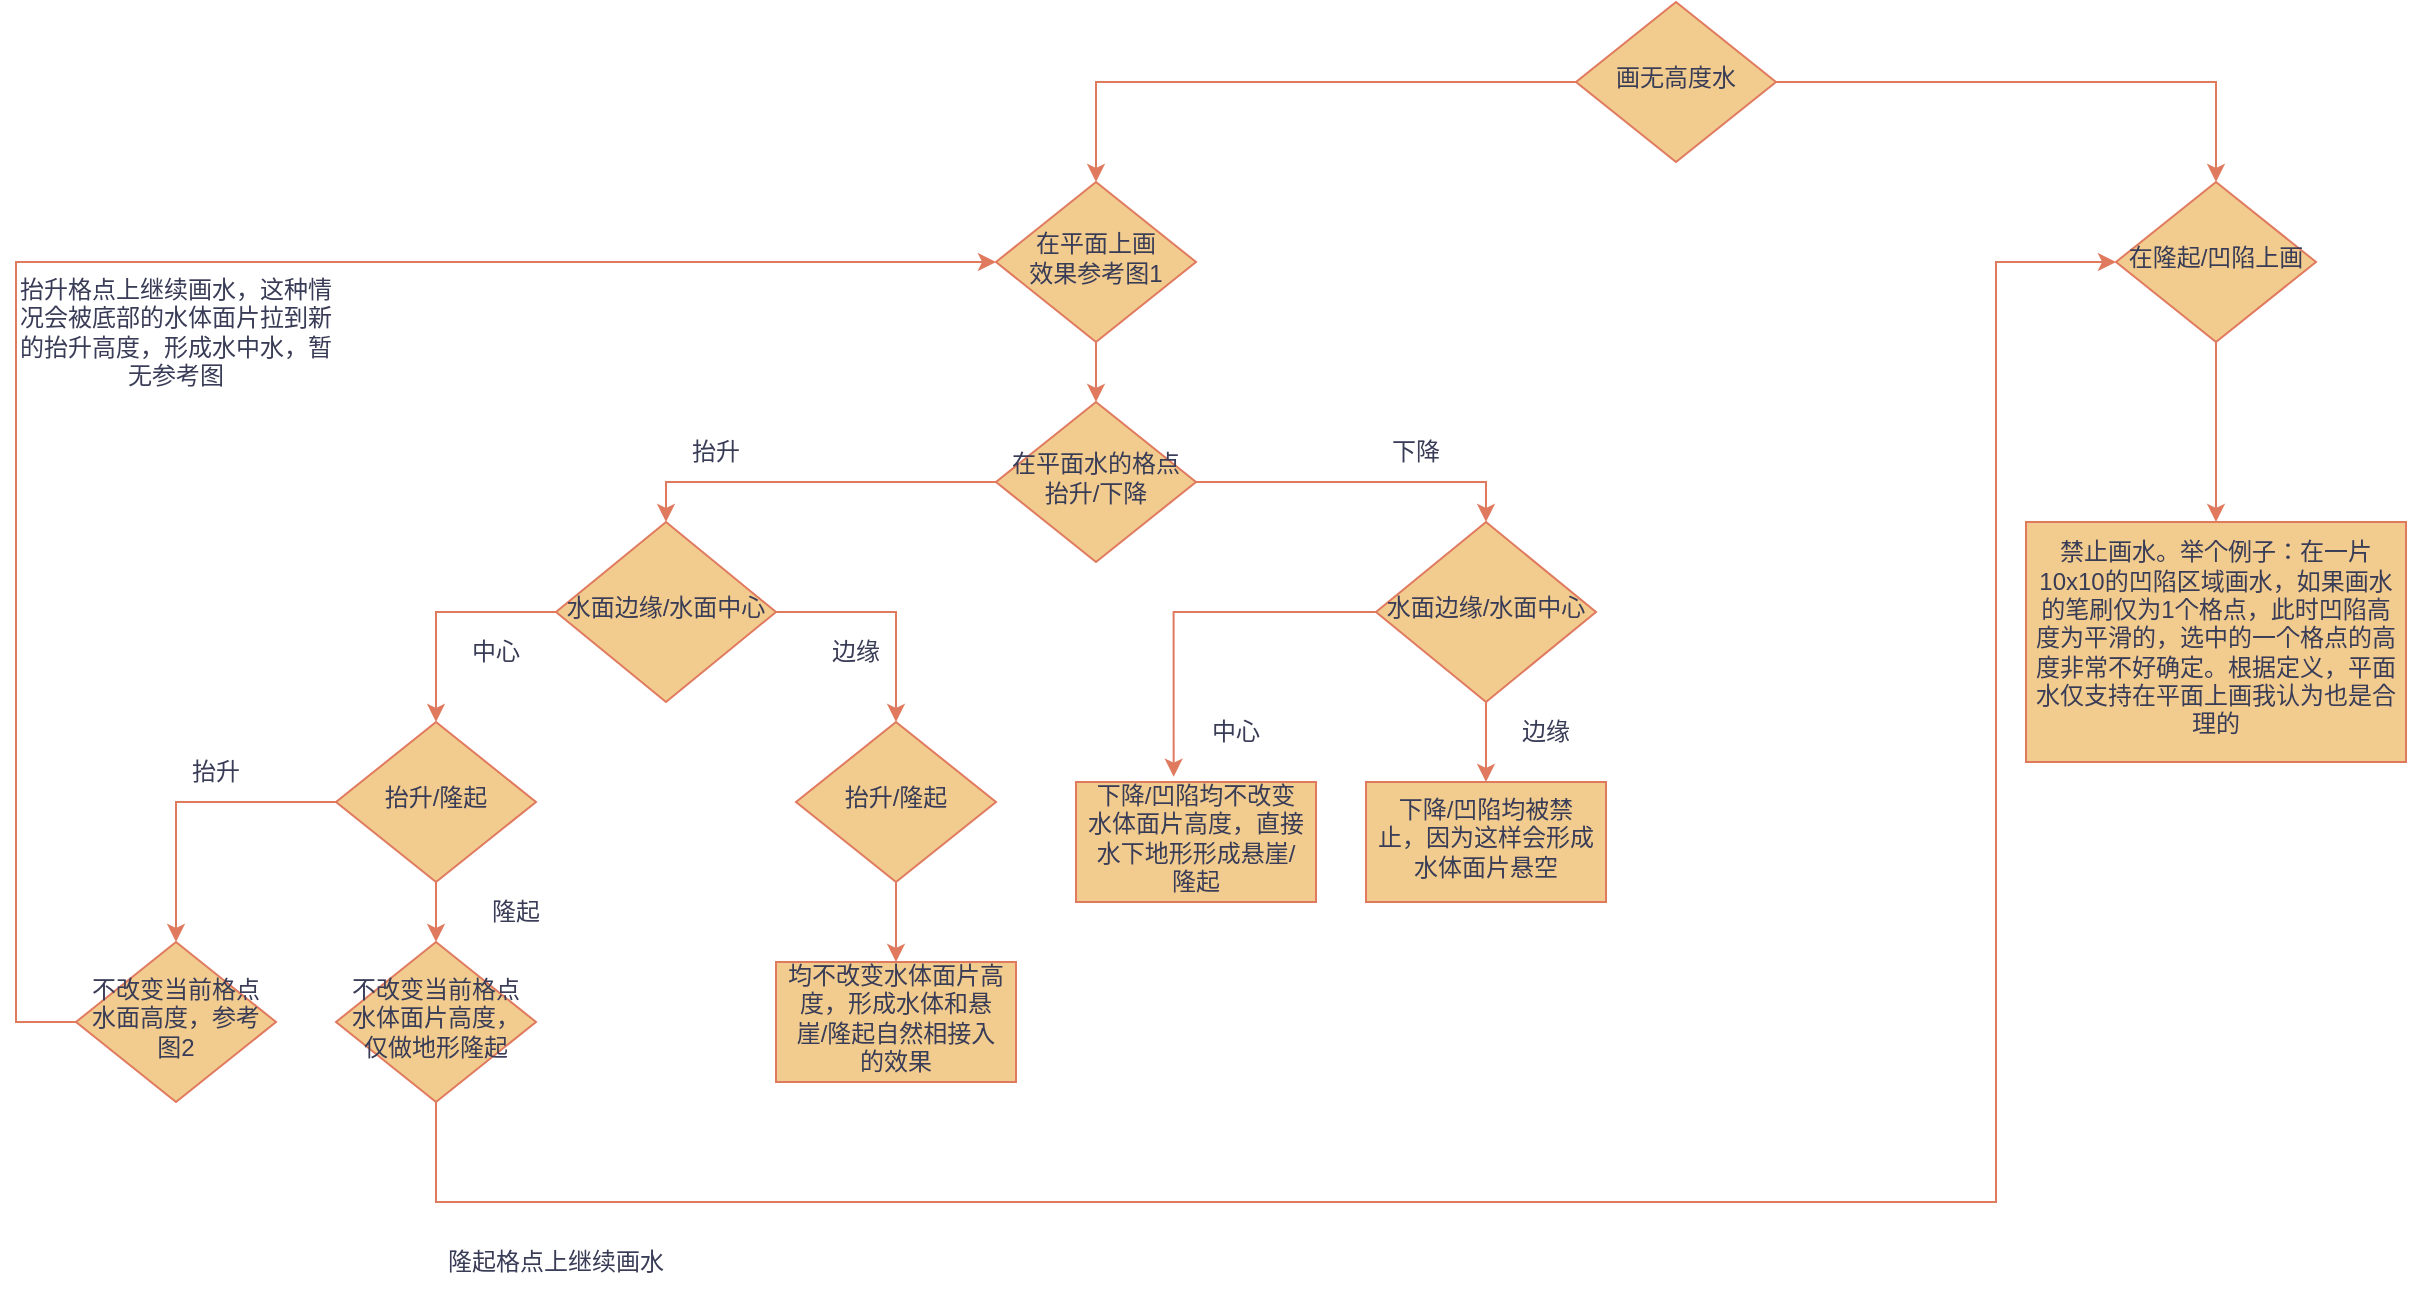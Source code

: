 <mxfile version="21.0.6" type="github">
  <diagram id="C5RBs43oDa-KdzZeNtuy" name="Page-1">
    <mxGraphModel dx="2261" dy="1933" grid="1" gridSize="10" guides="1" tooltips="1" connect="1" arrows="1" fold="1" page="1" pageScale="1" pageWidth="827" pageHeight="1169" math="0" shadow="0">
      <root>
        <mxCell id="WIyWlLk6GJQsqaUBKTNV-0" />
        <mxCell id="WIyWlLk6GJQsqaUBKTNV-1" parent="WIyWlLk6GJQsqaUBKTNV-0" />
        <mxCell id="CMAqs7zNBxHHyoR-tyi8-15" value="" style="edgeStyle=orthogonalEdgeStyle;rounded=0;orthogonalLoop=1;jettySize=auto;html=1;entryX=0.5;entryY=0;entryDx=0;entryDy=0;labelBackgroundColor=none;fontColor=default;strokeColor=#E07A5F;" edge="1" parent="WIyWlLk6GJQsqaUBKTNV-1" source="WIyWlLk6GJQsqaUBKTNV-6" target="CMAqs7zNBxHHyoR-tyi8-14">
          <mxGeometry relative="1" as="geometry" />
        </mxCell>
        <mxCell id="CMAqs7zNBxHHyoR-tyi8-17" value="" style="edgeStyle=orthogonalEdgeStyle;rounded=0;orthogonalLoop=1;jettySize=auto;html=1;labelBackgroundColor=none;fontColor=default;entryX=0.5;entryY=0;entryDx=0;entryDy=0;strokeColor=#E07A5F;" edge="1" parent="WIyWlLk6GJQsqaUBKTNV-1" source="WIyWlLk6GJQsqaUBKTNV-6" target="CMAqs7zNBxHHyoR-tyi8-36">
          <mxGeometry relative="1" as="geometry">
            <mxPoint x="610" y="280.0" as="targetPoint" />
          </mxGeometry>
        </mxCell>
        <mxCell id="WIyWlLk6GJQsqaUBKTNV-6" value="在平面水的格点抬升/下降" style="rhombus;whiteSpace=wrap;html=1;shadow=0;fontFamily=Helvetica;fontSize=12;align=center;strokeWidth=1;spacing=6;spacingTop=-4;labelBackgroundColor=none;fillColor=#F2CC8F;strokeColor=#E07A5F;fontColor=#393C56;" parent="WIyWlLk6GJQsqaUBKTNV-1" vertex="1">
          <mxGeometry x="390" y="170" width="100" height="80" as="geometry" />
        </mxCell>
        <mxCell id="CMAqs7zNBxHHyoR-tyi8-21" value="" style="edgeStyle=orthogonalEdgeStyle;rounded=0;orthogonalLoop=1;jettySize=auto;html=1;labelBackgroundColor=none;fontColor=default;strokeColor=#E07A5F;" edge="1" parent="WIyWlLk6GJQsqaUBKTNV-1" source="CMAqs7zNBxHHyoR-tyi8-14" target="CMAqs7zNBxHHyoR-tyi8-20">
          <mxGeometry relative="1" as="geometry" />
        </mxCell>
        <mxCell id="CMAqs7zNBxHHyoR-tyi8-23" value="" style="edgeStyle=orthogonalEdgeStyle;rounded=0;orthogonalLoop=1;jettySize=auto;html=1;labelBackgroundColor=none;fontColor=default;strokeColor=#E07A5F;" edge="1" parent="WIyWlLk6GJQsqaUBKTNV-1" source="CMAqs7zNBxHHyoR-tyi8-14" target="CMAqs7zNBxHHyoR-tyi8-22">
          <mxGeometry relative="1" as="geometry" />
        </mxCell>
        <mxCell id="CMAqs7zNBxHHyoR-tyi8-14" value="水面边缘/水面中心" style="rhombus;whiteSpace=wrap;html=1;shadow=0;fontFamily=Helvetica;fontSize=12;align=center;strokeWidth=1;spacing=6;spacingTop=-4;labelBackgroundColor=none;fillColor=#F2CC8F;strokeColor=#E07A5F;fontColor=#393C56;" vertex="1" parent="WIyWlLk6GJQsqaUBKTNV-1">
          <mxGeometry x="170" y="230" width="110" height="90" as="geometry" />
        </mxCell>
        <mxCell id="CMAqs7zNBxHHyoR-tyi8-18" value="抬升" style="text;html=1;strokeColor=none;fillColor=none;align=center;verticalAlign=middle;whiteSpace=wrap;rounded=0;labelBackgroundColor=none;fontColor=#393C56;" vertex="1" parent="WIyWlLk6GJQsqaUBKTNV-1">
          <mxGeometry x="220" y="180" width="60" height="30" as="geometry" />
        </mxCell>
        <mxCell id="CMAqs7zNBxHHyoR-tyi8-19" value="下降" style="text;html=1;strokeColor=none;fillColor=none;align=center;verticalAlign=middle;whiteSpace=wrap;rounded=0;labelBackgroundColor=none;fontColor=#393C56;" vertex="1" parent="WIyWlLk6GJQsqaUBKTNV-1">
          <mxGeometry x="570" y="180" width="60" height="30" as="geometry" />
        </mxCell>
        <mxCell id="CMAqs7zNBxHHyoR-tyi8-30" value="" style="edgeStyle=orthogonalEdgeStyle;rounded=0;orthogonalLoop=1;jettySize=auto;html=1;labelBackgroundColor=none;fontColor=default;strokeColor=#E07A5F;" edge="1" parent="WIyWlLk6GJQsqaUBKTNV-1" source="CMAqs7zNBxHHyoR-tyi8-20" target="CMAqs7zNBxHHyoR-tyi8-29">
          <mxGeometry relative="1" as="geometry" />
        </mxCell>
        <mxCell id="CMAqs7zNBxHHyoR-tyi8-57" style="edgeStyle=orthogonalEdgeStyle;rounded=0;orthogonalLoop=1;jettySize=auto;html=1;entryX=0.5;entryY=0;entryDx=0;entryDy=0;fontColor=default;labelBackgroundColor=none;strokeColor=#E07A5F;" edge="1" parent="WIyWlLk6GJQsqaUBKTNV-1" source="CMAqs7zNBxHHyoR-tyi8-20" target="CMAqs7zNBxHHyoR-tyi8-56">
          <mxGeometry relative="1" as="geometry" />
        </mxCell>
        <mxCell id="CMAqs7zNBxHHyoR-tyi8-20" value="抬升/隆起" style="rhombus;whiteSpace=wrap;html=1;shadow=0;fontFamily=Helvetica;fontSize=12;align=center;strokeWidth=1;spacing=6;spacingTop=-4;labelBackgroundColor=none;fillColor=#F2CC8F;strokeColor=#E07A5F;fontColor=#393C56;" vertex="1" parent="WIyWlLk6GJQsqaUBKTNV-1">
          <mxGeometry x="60" y="330" width="100" height="80" as="geometry" />
        </mxCell>
        <mxCell id="CMAqs7zNBxHHyoR-tyi8-66" value="" style="edgeStyle=orthogonalEdgeStyle;rounded=0;orthogonalLoop=1;jettySize=auto;html=1;fontColor=default;labelBackgroundColor=none;strokeColor=#E07A5F;" edge="1" parent="WIyWlLk6GJQsqaUBKTNV-1" source="CMAqs7zNBxHHyoR-tyi8-22" target="CMAqs7zNBxHHyoR-tyi8-65">
          <mxGeometry relative="1" as="geometry" />
        </mxCell>
        <mxCell id="CMAqs7zNBxHHyoR-tyi8-22" value="抬升/隆起" style="rhombus;whiteSpace=wrap;html=1;shadow=0;fontFamily=Helvetica;fontSize=12;align=center;strokeWidth=1;spacing=6;spacingTop=-4;labelBackgroundColor=none;fillColor=#F2CC8F;strokeColor=#E07A5F;fontColor=#393C56;" vertex="1" parent="WIyWlLk6GJQsqaUBKTNV-1">
          <mxGeometry x="290" y="330" width="100" height="80" as="geometry" />
        </mxCell>
        <mxCell id="CMAqs7zNBxHHyoR-tyi8-25" value="中心" style="text;html=1;strokeColor=none;fillColor=none;align=center;verticalAlign=middle;whiteSpace=wrap;rounded=0;labelBackgroundColor=none;fontColor=#393C56;" vertex="1" parent="WIyWlLk6GJQsqaUBKTNV-1">
          <mxGeometry x="110" y="280" width="60" height="30" as="geometry" />
        </mxCell>
        <mxCell id="CMAqs7zNBxHHyoR-tyi8-26" value="边缘" style="text;html=1;strokeColor=none;fillColor=none;align=center;verticalAlign=middle;whiteSpace=wrap;rounded=0;labelBackgroundColor=none;fontColor=#393C56;" vertex="1" parent="WIyWlLk6GJQsqaUBKTNV-1">
          <mxGeometry x="290" y="280" width="60" height="30" as="geometry" />
        </mxCell>
        <mxCell id="CMAqs7zNBxHHyoR-tyi8-28" value="抬升格点上继续画水，这种情况会被底部的水体面片拉到新的抬升高度，形成水中水，暂无参考图" style="text;html=1;strokeColor=none;fillColor=none;align=center;verticalAlign=middle;whiteSpace=wrap;rounded=0;labelBackgroundColor=none;fontColor=#393C56;" vertex="1" parent="WIyWlLk6GJQsqaUBKTNV-1">
          <mxGeometry x="-100" y="100" width="160" height="70" as="geometry" />
        </mxCell>
        <mxCell id="CMAqs7zNBxHHyoR-tyi8-51" style="edgeStyle=orthogonalEdgeStyle;rounded=0;orthogonalLoop=1;jettySize=auto;html=1;entryX=0;entryY=0.5;entryDx=0;entryDy=0;fontColor=default;labelBackgroundColor=none;strokeColor=#E07A5F;" edge="1" parent="WIyWlLk6GJQsqaUBKTNV-1" source="CMAqs7zNBxHHyoR-tyi8-29" target="CMAqs7zNBxHHyoR-tyi8-48">
          <mxGeometry relative="1" as="geometry">
            <Array as="points">
              <mxPoint x="-100" y="480" />
              <mxPoint x="-100" y="100" />
            </Array>
          </mxGeometry>
        </mxCell>
        <mxCell id="CMAqs7zNBxHHyoR-tyi8-29" value="不改变当前格点水面高度，参考图2" style="rhombus;whiteSpace=wrap;html=1;shadow=0;fontFamily=Helvetica;fontSize=12;align=center;strokeWidth=1;spacing=6;spacingTop=-4;labelBackgroundColor=none;fillColor=#F2CC8F;strokeColor=#E07A5F;fontColor=#393C56;" vertex="1" parent="WIyWlLk6GJQsqaUBKTNV-1">
          <mxGeometry x="-70" y="440" width="100" height="80" as="geometry" />
        </mxCell>
        <mxCell id="CMAqs7zNBxHHyoR-tyi8-79" style="edgeStyle=orthogonalEdgeStyle;rounded=0;orthogonalLoop=1;jettySize=auto;html=1;entryX=0.407;entryY=-0.044;entryDx=0;entryDy=0;entryPerimeter=0;fontColor=default;labelBackgroundColor=none;strokeColor=#E07A5F;" edge="1" parent="WIyWlLk6GJQsqaUBKTNV-1" source="CMAqs7zNBxHHyoR-tyi8-36" target="CMAqs7zNBxHHyoR-tyi8-74">
          <mxGeometry relative="1" as="geometry" />
        </mxCell>
        <mxCell id="CMAqs7zNBxHHyoR-tyi8-81" value="" style="edgeStyle=orthogonalEdgeStyle;rounded=0;orthogonalLoop=1;jettySize=auto;html=1;fontColor=default;labelBackgroundColor=none;strokeColor=#E07A5F;" edge="1" parent="WIyWlLk6GJQsqaUBKTNV-1" source="CMAqs7zNBxHHyoR-tyi8-36" target="CMAqs7zNBxHHyoR-tyi8-80">
          <mxGeometry relative="1" as="geometry" />
        </mxCell>
        <mxCell id="CMAqs7zNBxHHyoR-tyi8-36" value="水面边缘/水面中心" style="rhombus;whiteSpace=wrap;html=1;shadow=0;fontFamily=Helvetica;fontSize=12;align=center;strokeWidth=1;spacing=6;spacingTop=-4;labelBackgroundColor=none;fillColor=#F2CC8F;strokeColor=#E07A5F;fontColor=#393C56;" vertex="1" parent="WIyWlLk6GJQsqaUBKTNV-1">
          <mxGeometry x="580" y="230" width="110" height="90" as="geometry" />
        </mxCell>
        <mxCell id="CMAqs7zNBxHHyoR-tyi8-37" value="隆起" style="text;html=1;strokeColor=none;fillColor=none;align=center;verticalAlign=middle;whiteSpace=wrap;rounded=0;labelBackgroundColor=none;fontColor=#393C56;" vertex="1" parent="WIyWlLk6GJQsqaUBKTNV-1">
          <mxGeometry x="120" y="410" width="60" height="30" as="geometry" />
        </mxCell>
        <mxCell id="CMAqs7zNBxHHyoR-tyi8-38" value="抬升" style="text;html=1;strokeColor=none;fillColor=none;align=center;verticalAlign=middle;whiteSpace=wrap;rounded=0;labelBackgroundColor=none;fontColor=#393C56;" vertex="1" parent="WIyWlLk6GJQsqaUBKTNV-1">
          <mxGeometry x="-30" y="340" width="60" height="30" as="geometry" />
        </mxCell>
        <mxCell id="CMAqs7zNBxHHyoR-tyi8-49" value="" style="edgeStyle=orthogonalEdgeStyle;rounded=0;orthogonalLoop=1;jettySize=auto;html=1;fontColor=default;labelBackgroundColor=none;strokeColor=#E07A5F;" edge="1" parent="WIyWlLk6GJQsqaUBKTNV-1" source="CMAqs7zNBxHHyoR-tyi8-43" target="CMAqs7zNBxHHyoR-tyi8-48">
          <mxGeometry relative="1" as="geometry" />
        </mxCell>
        <mxCell id="CMAqs7zNBxHHyoR-tyi8-55" value="" style="edgeStyle=orthogonalEdgeStyle;rounded=0;orthogonalLoop=1;jettySize=auto;html=1;fontColor=default;labelBackgroundColor=none;strokeColor=#E07A5F;" edge="1" parent="WIyWlLk6GJQsqaUBKTNV-1" source="CMAqs7zNBxHHyoR-tyi8-43" target="CMAqs7zNBxHHyoR-tyi8-54">
          <mxGeometry relative="1" as="geometry" />
        </mxCell>
        <mxCell id="CMAqs7zNBxHHyoR-tyi8-43" value="画无高度水" style="rhombus;whiteSpace=wrap;html=1;shadow=0;fontFamily=Helvetica;fontSize=12;align=center;strokeWidth=1;spacing=6;spacingTop=-4;labelBackgroundColor=none;fillColor=#F2CC8F;strokeColor=#E07A5F;fontColor=#393C56;" vertex="1" parent="WIyWlLk6GJQsqaUBKTNV-1">
          <mxGeometry x="680" y="-30" width="100" height="80" as="geometry" />
        </mxCell>
        <mxCell id="CMAqs7zNBxHHyoR-tyi8-50" style="edgeStyle=orthogonalEdgeStyle;rounded=0;orthogonalLoop=1;jettySize=auto;html=1;entryX=0.5;entryY=0;entryDx=0;entryDy=0;fontColor=default;labelBackgroundColor=none;strokeColor=#E07A5F;" edge="1" parent="WIyWlLk6GJQsqaUBKTNV-1" source="CMAqs7zNBxHHyoR-tyi8-48" target="WIyWlLk6GJQsqaUBKTNV-6">
          <mxGeometry relative="1" as="geometry" />
        </mxCell>
        <mxCell id="CMAqs7zNBxHHyoR-tyi8-48" value="在平面上画&lt;br&gt;效果参考图1" style="rhombus;whiteSpace=wrap;html=1;shadow=0;fontFamily=Helvetica;fontSize=12;align=center;strokeWidth=1;spacing=6;spacingTop=-4;labelBackgroundColor=none;fillColor=#F2CC8F;strokeColor=#E07A5F;fontColor=#393C56;" vertex="1" parent="WIyWlLk6GJQsqaUBKTNV-1">
          <mxGeometry x="390" y="60" width="100" height="80" as="geometry" />
        </mxCell>
        <mxCell id="CMAqs7zNBxHHyoR-tyi8-89" style="edgeStyle=orthogonalEdgeStyle;rounded=0;orthogonalLoop=1;jettySize=auto;html=1;entryX=0.5;entryY=0;entryDx=0;entryDy=0;fontColor=default;labelBackgroundColor=none;strokeColor=#E07A5F;" edge="1" parent="WIyWlLk6GJQsqaUBKTNV-1" source="CMAqs7zNBxHHyoR-tyi8-54" target="CMAqs7zNBxHHyoR-tyi8-88">
          <mxGeometry relative="1" as="geometry" />
        </mxCell>
        <mxCell id="CMAqs7zNBxHHyoR-tyi8-54" value="在隆起/凹陷上画" style="rhombus;whiteSpace=wrap;html=1;shadow=0;fontFamily=Helvetica;fontSize=12;align=center;strokeWidth=1;spacing=6;spacingTop=-4;labelBackgroundColor=none;fillColor=#F2CC8F;strokeColor=#E07A5F;fontColor=#393C56;" vertex="1" parent="WIyWlLk6GJQsqaUBKTNV-1">
          <mxGeometry x="950" y="60" width="100" height="80" as="geometry" />
        </mxCell>
        <mxCell id="CMAqs7zNBxHHyoR-tyi8-58" style="edgeStyle=orthogonalEdgeStyle;rounded=0;orthogonalLoop=1;jettySize=auto;html=1;entryX=0;entryY=0.5;entryDx=0;entryDy=0;fontColor=default;labelBackgroundColor=none;strokeColor=#E07A5F;" edge="1" parent="WIyWlLk6GJQsqaUBKTNV-1" source="CMAqs7zNBxHHyoR-tyi8-56" target="CMAqs7zNBxHHyoR-tyi8-54">
          <mxGeometry relative="1" as="geometry">
            <Array as="points">
              <mxPoint x="110" y="570" />
              <mxPoint x="890" y="570" />
              <mxPoint x="890" y="100" />
            </Array>
          </mxGeometry>
        </mxCell>
        <mxCell id="CMAqs7zNBxHHyoR-tyi8-56" value="不改变当前格点水体面片高度，仅做地形隆起" style="rhombus;whiteSpace=wrap;html=1;shadow=0;fontFamily=Helvetica;fontSize=12;align=center;strokeWidth=1;spacing=6;spacingTop=-4;labelBackgroundColor=none;fillColor=#F2CC8F;strokeColor=#E07A5F;fontColor=#393C56;" vertex="1" parent="WIyWlLk6GJQsqaUBKTNV-1">
          <mxGeometry x="60" y="440" width="100" height="80" as="geometry" />
        </mxCell>
        <mxCell id="CMAqs7zNBxHHyoR-tyi8-65" value="均不改变水体面片高度，形成水体和悬崖/隆起自然相接入的效果" style="whiteSpace=wrap;html=1;shadow=0;strokeWidth=1;spacing=6;spacingTop=-4;labelBackgroundColor=none;fillColor=#F2CC8F;strokeColor=#E07A5F;fontColor=#393C56;" vertex="1" parent="WIyWlLk6GJQsqaUBKTNV-1">
          <mxGeometry x="280" y="450" width="120" height="60" as="geometry" />
        </mxCell>
        <mxCell id="CMAqs7zNBxHHyoR-tyi8-74" value="下降/凹陷均不改变水体面片高度，直接水下地形形成悬崖/隆起" style="whiteSpace=wrap;html=1;shadow=0;strokeWidth=1;spacing=6;spacingTop=-4;labelBackgroundColor=none;fillColor=#F2CC8F;strokeColor=#E07A5F;fontColor=#393C56;" vertex="1" parent="WIyWlLk6GJQsqaUBKTNV-1">
          <mxGeometry x="430" y="360" width="120" height="60" as="geometry" />
        </mxCell>
        <mxCell id="CMAqs7zNBxHHyoR-tyi8-80" value="下降/凹陷均被禁止，因为这样会形成水体面片悬空" style="whiteSpace=wrap;html=1;shadow=0;strokeWidth=1;spacing=6;spacingTop=-4;labelBackgroundColor=none;fillColor=#F2CC8F;strokeColor=#E07A5F;fontColor=#393C56;" vertex="1" parent="WIyWlLk6GJQsqaUBKTNV-1">
          <mxGeometry x="575" y="360" width="120" height="60" as="geometry" />
        </mxCell>
        <mxCell id="CMAqs7zNBxHHyoR-tyi8-83" value="中心" style="text;html=1;strokeColor=none;fillColor=none;align=center;verticalAlign=middle;whiteSpace=wrap;rounded=0;labelBackgroundColor=none;fontColor=#393C56;" vertex="1" parent="WIyWlLk6GJQsqaUBKTNV-1">
          <mxGeometry x="480" y="320" width="60" height="30" as="geometry" />
        </mxCell>
        <mxCell id="CMAqs7zNBxHHyoR-tyi8-85" value="边缘" style="text;html=1;strokeColor=none;fillColor=none;align=center;verticalAlign=middle;whiteSpace=wrap;rounded=0;labelBackgroundColor=none;fontColor=#393C56;" vertex="1" parent="WIyWlLk6GJQsqaUBKTNV-1">
          <mxGeometry x="635" y="320" width="60" height="30" as="geometry" />
        </mxCell>
        <mxCell id="CMAqs7zNBxHHyoR-tyi8-88" value="禁止画水。举个例子：在一片10x10的凹陷区域画水，如果画水的笔刷仅为1个格点，此时凹陷高度为平滑的，选中的一个格点的高度非常不好确定。根据定义，平面水仅支持在平面上画我认为也是合理的" style="whiteSpace=wrap;html=1;shadow=0;strokeWidth=1;spacing=6;spacingTop=-4;labelBackgroundColor=none;fillColor=#F2CC8F;strokeColor=#E07A5F;fontColor=#393C56;" vertex="1" parent="WIyWlLk6GJQsqaUBKTNV-1">
          <mxGeometry x="905" y="230" width="190" height="120" as="geometry" />
        </mxCell>
        <mxCell id="CMAqs7zNBxHHyoR-tyi8-90" value="隆起格点上继续画水" style="text;html=1;strokeColor=none;fillColor=none;align=center;verticalAlign=middle;whiteSpace=wrap;rounded=0;labelBackgroundColor=none;fontColor=#393C56;" vertex="1" parent="WIyWlLk6GJQsqaUBKTNV-1">
          <mxGeometry x="110" y="580" width="120" height="40" as="geometry" />
        </mxCell>
      </root>
    </mxGraphModel>
  </diagram>
</mxfile>
